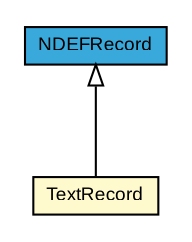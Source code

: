 #!/usr/local/bin/dot
#
# Class diagram 
# Generated by UMLGraph version R5_7_2-3-gee82a7 (http://www.umlgraph.org/)
#

digraph G {
	edge [fontname="arial",fontsize=10,labelfontname="arial",labelfontsize=10];
	node [fontname="arial",fontsize=10,shape=plaintext];
	nodesep=0.25;
	ranksep=0.5;
	// com.st.st25sdk.ndef.TextRecord
	c52929 [label=<<table title="com.st.st25sdk.ndef.TextRecord" border="0" cellborder="1" cellspacing="0" cellpadding="2" port="p" bgcolor="lemonChiffon" href="./TextRecord.html">
		<tr><td><table border="0" cellspacing="0" cellpadding="1">
<tr><td align="center" balign="center"> TextRecord </td></tr>
		</table></td></tr>
		</table>>, URL="./TextRecord.html", fontname="arial", fontcolor="black", fontsize=9.0];
	// com.st.st25sdk.ndef.NDEFRecord
	c52932 [label=<<table title="com.st.st25sdk.ndef.NDEFRecord" border="0" cellborder="1" cellspacing="0" cellpadding="2" port="p" bgcolor="#39a9dc" href="./NDEFRecord.html">
		<tr><td><table border="0" cellspacing="0" cellpadding="1">
<tr><td align="center" balign="center"> NDEFRecord </td></tr>
		</table></td></tr>
		</table>>, URL="./NDEFRecord.html", fontname="arial", fontcolor="black", fontsize=9.0];
	//com.st.st25sdk.ndef.TextRecord extends com.st.st25sdk.ndef.NDEFRecord
	c52932:p -> c52929:p [dir=back,arrowtail=empty];
}

